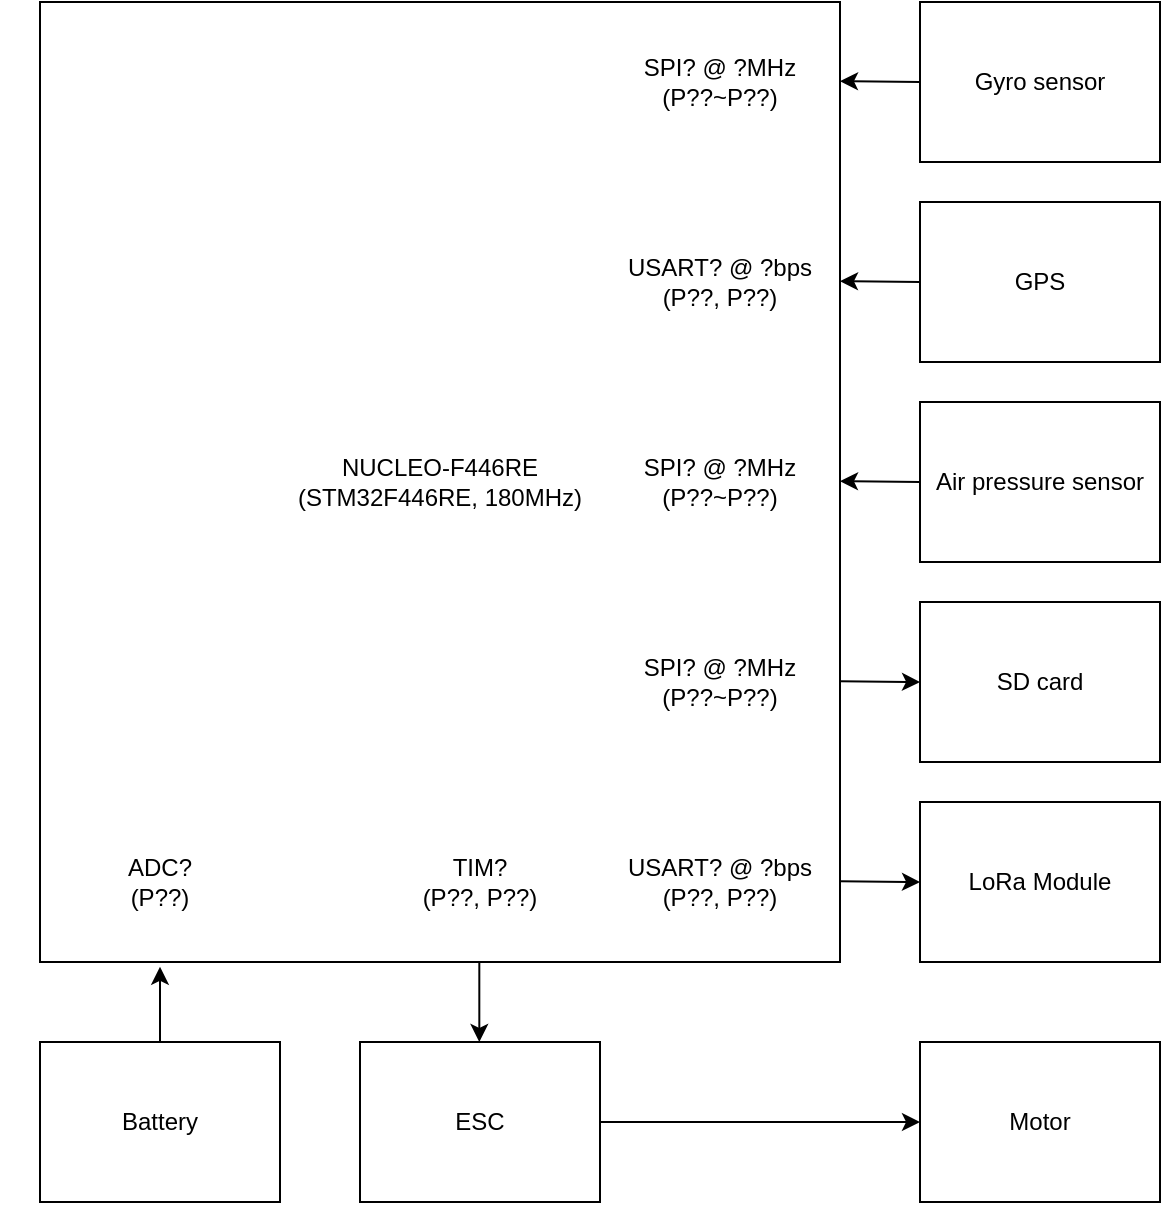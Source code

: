 <mxfile version="20.7.4" type="device" pages="2"><diagram id="xy2n-ST_FTr0OnUeei9h" name="Main"><mxGraphModel dx="1296" dy="982" grid="1" gridSize="10" guides="1" tooltips="1" connect="1" arrows="1" fold="1" page="1" pageScale="1" pageWidth="1169" pageHeight="827" math="0" shadow="0"><root><mxCell id="0"/><mxCell id="1" parent="0"/><mxCell id="jWrIhSrIdF4l4yKtRP2n-4" value="NUCLEO-F446RE&lt;br&gt;(STM32F446RE, 180MHz)" style="rounded=0;whiteSpace=wrap;html=1;" parent="1" vertex="1"><mxGeometry x="40" y="40" width="400" height="480" as="geometry"/></mxCell><mxCell id="jWrIhSrIdF4l4yKtRP2n-9" value="SPI? @ ?MHz&lt;br&gt;(P??~P??)" style="text;html=1;strokeColor=none;fillColor=none;align=center;verticalAlign=middle;whiteSpace=wrap;rounded=0;" parent="1" vertex="1"><mxGeometry x="300" y="60" width="160" height="40" as="geometry"/></mxCell><mxCell id="IRoxTb80DgAi-BrMs781-3" value="Motor" style="rounded=0;whiteSpace=wrap;html=1;" vertex="1" parent="1"><mxGeometry x="480" y="560" width="120" height="80" as="geometry"/></mxCell><mxCell id="IRoxTb80DgAi-BrMs781-4" value="ESC" style="rounded=0;whiteSpace=wrap;html=1;" vertex="1" parent="1"><mxGeometry x="200" y="560" width="120" height="80" as="geometry"/></mxCell><mxCell id="IRoxTb80DgAi-BrMs781-5" value="Battery" style="rounded=0;whiteSpace=wrap;html=1;" vertex="1" parent="1"><mxGeometry x="40" y="560" width="120" height="80" as="geometry"/></mxCell><mxCell id="IRoxTb80DgAi-BrMs781-8" value="SPI? @ ?MHz&lt;br&gt;(P??~P??)" style="text;html=1;strokeColor=none;fillColor=none;align=center;verticalAlign=middle;whiteSpace=wrap;rounded=0;" vertex="1" parent="1"><mxGeometry x="300" y="360" width="160" height="40" as="geometry"/></mxCell><mxCell id="IRoxTb80DgAi-BrMs781-9" value="USART? @ ?bps&lt;br&gt;(P??, P??)" style="text;html=1;strokeColor=none;fillColor=none;align=center;verticalAlign=middle;whiteSpace=wrap;rounded=0;" vertex="1" parent="1"><mxGeometry x="300" y="160" width="160" height="40" as="geometry"/></mxCell><mxCell id="IRoxTb80DgAi-BrMs781-10" value="SPI? @ ?MHz&lt;br&gt;(P??~P??)" style="text;html=1;strokeColor=none;fillColor=none;align=center;verticalAlign=middle;whiteSpace=wrap;rounded=0;" vertex="1" parent="1"><mxGeometry x="300" y="260" width="160" height="40" as="geometry"/></mxCell><mxCell id="IRoxTb80DgAi-BrMs781-11" value="USART? @ ?bps&lt;br&gt;(P??, P??)" style="text;html=1;strokeColor=none;fillColor=none;align=center;verticalAlign=middle;whiteSpace=wrap;rounded=0;" vertex="1" parent="1"><mxGeometry x="300" y="460" width="160" height="40" as="geometry"/></mxCell><mxCell id="IRoxTb80DgAi-BrMs781-12" value="TIM?&lt;br&gt;(P??, P??)" style="text;html=1;strokeColor=none;fillColor=none;align=center;verticalAlign=middle;whiteSpace=wrap;rounded=0;" vertex="1" parent="1"><mxGeometry x="180" y="460" width="160" height="40" as="geometry"/></mxCell><mxCell id="IRoxTb80DgAi-BrMs781-13" value="ADC?&lt;br&gt;(P??)" style="text;html=1;strokeColor=none;fillColor=none;align=center;verticalAlign=middle;whiteSpace=wrap;rounded=0;" vertex="1" parent="1"><mxGeometry x="20" y="460" width="160" height="40" as="geometry"/></mxCell><mxCell id="IRoxTb80DgAi-BrMs781-18" value="" style="endArrow=classic;html=1;rounded=0;entryX=0.5;entryY=0;entryDx=0;entryDy=0;" edge="1" parent="1"><mxGeometry width="50" height="50" relative="1" as="geometry"><mxPoint x="259.66" y="520" as="sourcePoint"/><mxPoint x="259.66" y="560" as="targetPoint"/></mxGeometry></mxCell><mxCell id="IRoxTb80DgAi-BrMs781-20" value="" style="endArrow=classic;html=1;rounded=0;exitX=0;exitY=0.5;exitDx=0;exitDy=0;" edge="1" parent="1" source="jWrIhSrIdF4l4yKtRP2n-5"><mxGeometry width="50" height="50" relative="1" as="geometry"><mxPoint x="520" y="79.58" as="sourcePoint"/><mxPoint x="440" y="79.58" as="targetPoint"/></mxGeometry></mxCell><mxCell id="IRoxTb80DgAi-BrMs781-22" value="" style="endArrow=classic;html=1;rounded=0;entryX=0;entryY=0.5;entryDx=0;entryDy=0;" edge="1" parent="1" target="jWrIhSrIdF4l4yKtRP2n-11"><mxGeometry width="50" height="50" relative="1" as="geometry"><mxPoint x="440.0" y="379.66" as="sourcePoint"/><mxPoint x="520.0" y="379.66" as="targetPoint"/></mxGeometry></mxCell><mxCell id="IRoxTb80DgAi-BrMs781-24" value="" style="endArrow=classic;html=1;rounded=0;entryX=0;entryY=0.5;entryDx=0;entryDy=0;" edge="1" parent="1" target="IRoxTb80DgAi-BrMs781-1"><mxGeometry width="50" height="50" relative="1" as="geometry"><mxPoint x="440.0" y="479.66" as="sourcePoint"/><mxPoint x="520" y="480" as="targetPoint"/></mxGeometry></mxCell><mxCell id="IRoxTb80DgAi-BrMs781-25" value="" style="endArrow=classic;html=1;rounded=0;entryX=0;entryY=0.5;entryDx=0;entryDy=0;" edge="1" parent="1" source="IRoxTb80DgAi-BrMs781-4" target="IRoxTb80DgAi-BrMs781-3"><mxGeometry width="50" height="50" relative="1" as="geometry"><mxPoint x="440.0" y="599.66" as="sourcePoint"/><mxPoint x="520" y="600" as="targetPoint"/></mxGeometry></mxCell><mxCell id="lGlPEJ6MOatsAIM7KCWy-2" value="" style="endArrow=classic;html=1;rounded=0;entryX=0.15;entryY=1.005;entryDx=0;entryDy=0;entryPerimeter=0;exitX=0.5;exitY=0;exitDx=0;exitDy=0;" edge="1" parent="1" source="IRoxTb80DgAi-BrMs781-5" target="jWrIhSrIdF4l4yKtRP2n-4"><mxGeometry width="50" height="50" relative="1" as="geometry"><mxPoint x="20" y="600" as="sourcePoint"/><mxPoint x="70" y="550" as="targetPoint"/></mxGeometry></mxCell><mxCell id="DetIkovjzN5Gapgpn3yw-3" value="" style="endArrow=classic;html=1;rounded=0;exitX=0;exitY=0.5;exitDx=0;exitDy=0;" edge="1" parent="1" source="jWrIhSrIdF4l4yKtRP2n-6"><mxGeometry width="50" height="50" relative="1" as="geometry"><mxPoint x="520" y="180" as="sourcePoint"/><mxPoint x="440" y="179.58" as="targetPoint"/></mxGeometry></mxCell><mxCell id="DetIkovjzN5Gapgpn3yw-4" value="" style="endArrow=classic;html=1;rounded=0;exitX=0;exitY=0.5;exitDx=0;exitDy=0;" edge="1" parent="1" source="jWrIhSrIdF4l4yKtRP2n-7"><mxGeometry width="50" height="50" relative="1" as="geometry"><mxPoint x="520" y="279.58" as="sourcePoint"/><mxPoint x="440" y="279.58" as="targetPoint"/></mxGeometry></mxCell><mxCell id="jWrIhSrIdF4l4yKtRP2n-5" value="Gyro sensor" style="rounded=0;whiteSpace=wrap;html=1;" parent="1" vertex="1"><mxGeometry x="480" y="40" width="120" height="80" as="geometry"/></mxCell><mxCell id="jWrIhSrIdF4l4yKtRP2n-6" value="GPS" style="rounded=0;whiteSpace=wrap;html=1;" parent="1" vertex="1"><mxGeometry x="480" y="140" width="120" height="80" as="geometry"/></mxCell><mxCell id="jWrIhSrIdF4l4yKtRP2n-7" value="Air pressure sensor" style="rounded=0;whiteSpace=wrap;html=1;" parent="1" vertex="1"><mxGeometry x="480" y="240" width="120" height="80" as="geometry"/></mxCell><mxCell id="jWrIhSrIdF4l4yKtRP2n-11" value="SD card" style="rounded=0;whiteSpace=wrap;html=1;" parent="1" vertex="1"><mxGeometry x="480" y="340" width="120" height="80" as="geometry"/></mxCell><mxCell id="IRoxTb80DgAi-BrMs781-1" value="LoRa Module" style="rounded=0;whiteSpace=wrap;html=1;" vertex="1" parent="1"><mxGeometry x="480" y="440" width="120" height="80" as="geometry"/></mxCell></root></mxGraphModel></diagram><diagram id="vVP-_sTCzZ71GmaZCNDo" name="Controller"><mxGraphModel dx="1296" dy="982" grid="1" gridSize="10" guides="1" tooltips="1" connect="1" arrows="1" fold="1" page="1" pageScale="1" pageWidth="1654" pageHeight="1169" math="0" shadow="0"><root><mxCell id="0"/><mxCell id="1" parent="0"/><mxCell id="q_8ZQD4WHRVUfBq0Zyd5-4" style="edgeStyle=orthogonalEdgeStyle;rounded=0;orthogonalLoop=1;jettySize=auto;html=1;entryX=0;entryY=0.5;entryDx=0;entryDy=0;" parent="1" target="q_8ZQD4WHRVUfBq0Zyd5-2" edge="1"><mxGeometry relative="1" as="geometry"><mxPoint x="280" y="90" as="sourcePoint"/><Array as="points"><mxPoint x="280" y="80"/></Array></mxGeometry></mxCell><mxCell id="q_8ZQD4WHRVUfBq0Zyd5-9" style="edgeStyle=orthogonalEdgeStyle;rounded=0;orthogonalLoop=1;jettySize=auto;html=1;exitX=1;exitY=0.75;exitDx=0;exitDy=0;entryX=0;entryY=0.5;entryDx=0;entryDy=0;" parent="1" source="q_8ZQD4WHRVUfBq0Zyd5-1" target="q_8ZQD4WHRVUfBq0Zyd5-8" edge="1"><mxGeometry relative="1" as="geometry"><Array as="points"><mxPoint x="280" y="280"/></Array></mxGeometry></mxCell><mxCell id="q_8ZQD4WHRVUfBq0Zyd5-1" value="NUCLEO-F401&lt;br&gt;(STM32F401RE, 86MHz)" style="rounded=0;whiteSpace=wrap;html=1;" parent="1" vertex="1"><mxGeometry x="40" y="40" width="400" height="380" as="geometry"/></mxCell><mxCell id="q_8ZQD4WHRVUfBq0Zyd5-2" value="Controller Shield" style="rounded=0;whiteSpace=wrap;html=1;" parent="1" vertex="1"><mxGeometry x="480" y="40" width="120" height="80" as="geometry"/></mxCell><mxCell id="q_8ZQD4WHRVUfBq0Zyd5-3" value="LoRa Module" style="rounded=0;whiteSpace=wrap;html=1;" parent="1" vertex="1"><mxGeometry x="480" y="140" width="120" height="80" as="geometry"/></mxCell><mxCell id="q_8ZQD4WHRVUfBq0Zyd5-8" value="Debug log" style="rounded=0;whiteSpace=wrap;html=1;" parent="1" vertex="1"><mxGeometry x="480" y="240" width="120" height="80" as="geometry"/></mxCell><mxCell id="q_8ZQD4WHRVUfBq0Zyd5-10" value="arduino pin&lt;br&gt;(D0~D15, A0~A5)" style="text;html=1;strokeColor=none;fillColor=none;align=center;verticalAlign=middle;whiteSpace=wrap;rounded=0;" parent="1" vertex="1"><mxGeometry x="300" y="60" width="160" height="40" as="geometry"/></mxCell><mxCell id="q_8ZQD4WHRVUfBq0Zyd5-11" value="SPI2 @ ?MHz&lt;br&gt;(PB12~PB15)" style="text;html=1;strokeColor=none;fillColor=none;align=center;verticalAlign=middle;whiteSpace=wrap;rounded=0;" parent="1" vertex="1"><mxGeometry x="300" y="160" width="160" height="40" as="geometry"/></mxCell><mxCell id="q_8ZQD4WHRVUfBq0Zyd5-12" value="USART6 @ 115200bps&lt;br&gt;(PA11, PA12)" style="text;html=1;strokeColor=none;fillColor=none;align=center;verticalAlign=middle;whiteSpace=wrap;rounded=0;" parent="1" vertex="1"><mxGeometry x="300" y="260" width="160" height="40" as="geometry"/></mxCell><mxCell id="q_8ZQD4WHRVUfBq0Zyd5-13" value="SD card" style="rounded=0;whiteSpace=wrap;html=1;" parent="1" vertex="1"><mxGeometry x="480" y="340" width="120" height="80" as="geometry"/></mxCell><mxCell id="q_8ZQD4WHRVUfBq0Zyd5-15" style="edgeStyle=orthogonalEdgeStyle;rounded=0;orthogonalLoop=1;jettySize=auto;html=1;entryX=0;entryY=0.5;entryDx=0;entryDy=0;" parent="1" source="q_8ZQD4WHRVUfBq0Zyd5-1" target="q_8ZQD4WHRVUfBq0Zyd5-13" edge="1"><mxGeometry relative="1" as="geometry"><mxPoint x="290" y="230" as="sourcePoint"/><mxPoint x="410" y="230" as="targetPoint"/><Array as="points"><mxPoint x="410" y="380"/><mxPoint x="410" y="380"/></Array></mxGeometry></mxCell><mxCell id="q_8ZQD4WHRVUfBq0Zyd5-16" value="SDIO @ ? Hz&lt;br&gt;(PC8~PC12, PD2)" style="text;html=1;strokeColor=none;fillColor=none;align=center;verticalAlign=middle;whiteSpace=wrap;rounded=0;" parent="1" vertex="1"><mxGeometry x="300" y="360" width="160" height="40" as="geometry"/></mxCell><mxCell id="U_arXVtxAs3c1tN15eeP-1" value="" style="endArrow=classic;html=1;rounded=0;entryX=1;entryY=0.5;entryDx=0;entryDy=0;" edge="1" parent="1"><mxGeometry width="50" height="50" relative="1" as="geometry"><mxPoint x="480" y="180" as="sourcePoint"/><mxPoint x="440" y="180" as="targetPoint"/></mxGeometry></mxCell></root></mxGraphModel></diagram></mxfile>